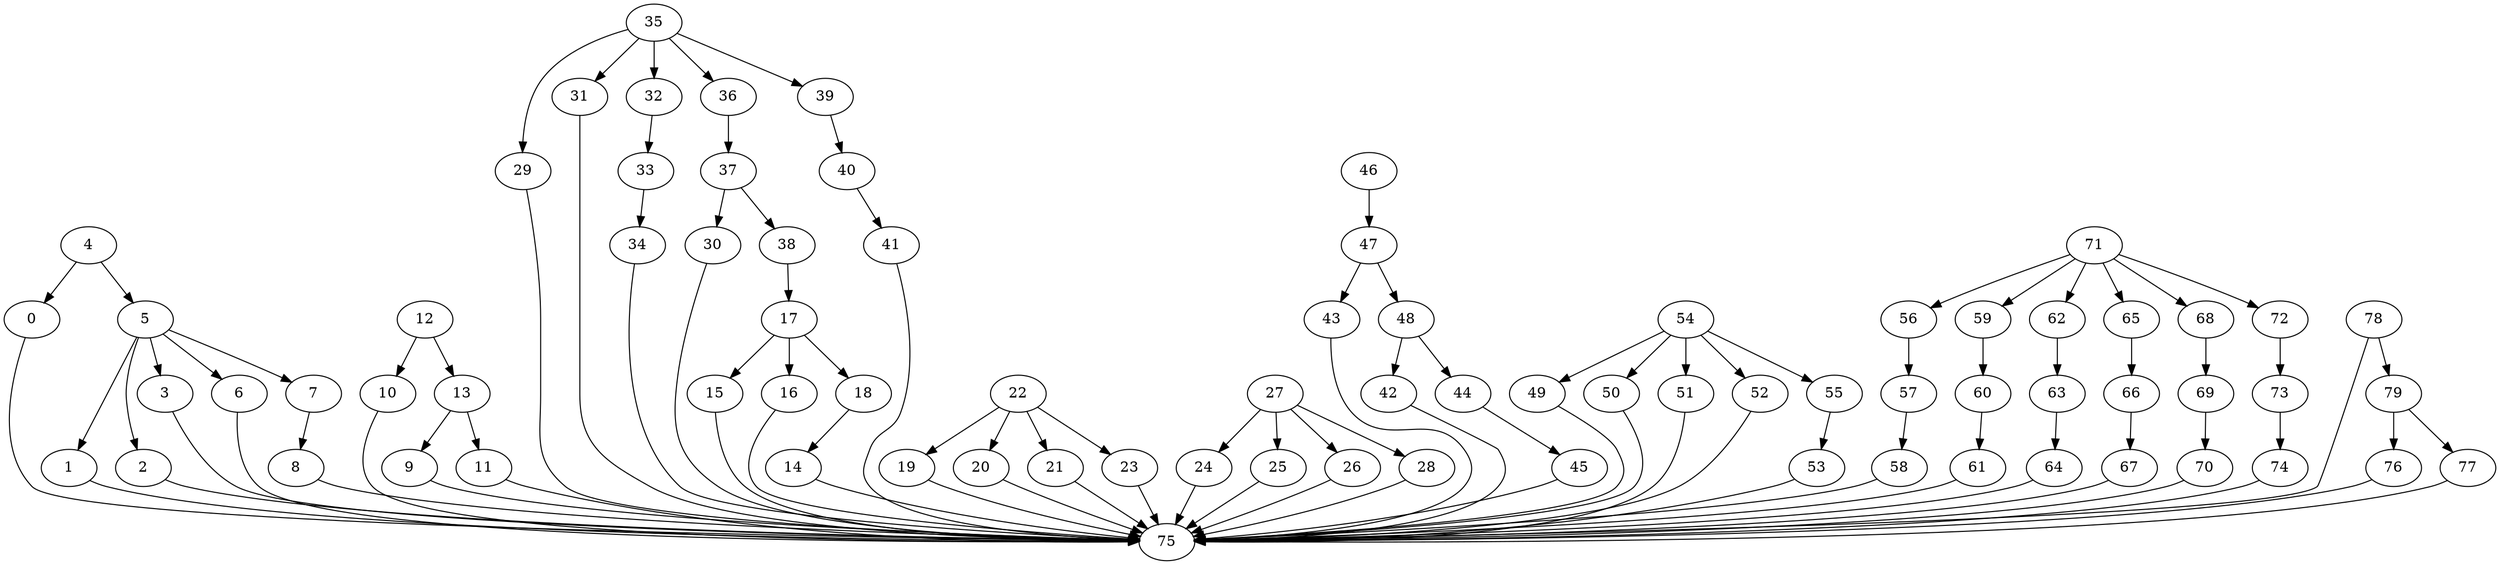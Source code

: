 strict digraph  {
0 [exec=160];
1 [exec=150];
2 [exec=180];
3 [exec=145];
4 [exec=189];
5 [exec=163];
6 [exec=178];
7 [exec=118];
8 [exec=59];
9 [exec=95];
10 [exec=133];
11 [exec=94];
12 [exec=84];
13 [exec=180];
14 [exec=119];
15 [exec=108];
16 [exec=77];
17 [exec=183];
18 [exec=84];
19 [exec=142];
20 [exec=94];
21 [exec=113];
22 [exec=56];
23 [exec=71];
24 [exec=183];
25 [exec=50];
26 [exec=148];
27 [exec=200];
28 [exec=61];
29 [exec=123];
30 [exec=136];
31 [exec=175];
32 [exec=57];
33 [exec=128];
34 [exec=164];
35 [exec=191];
36 [exec=61];
37 [exec=117];
38 [exec=152];
39 [exec=89];
40 [exec=171];
41 [exec=107];
42 [exec=174];
43 [exec=181];
44 [exec=133];
45 [exec=86];
46 [exec=137];
47 [exec=116];
48 [exec=117];
49 [exec=114];
50 [exec=58];
51 [exec=83];
52 [exec=91];
53 [exec=93];
54 [exec=74];
55 [exec=166];
56 [exec=115];
57 [exec=158];
58 [exec=121];
59 [exec=184];
60 [exec=51];
61 [exec=88];
62 [exec=59];
63 [exec=148];
64 [exec=154];
65 [exec=91];
66 [exec=78];
67 [exec=181];
68 [exec=72];
69 [exec=111];
70 [exec=76];
71 [exec=75];
72 [exec=55];
73 [exec=96];
74 [exec=109];
75 [exec=166];
76 [exec=129];
77 [exec=187];
78 [exec=147];
79 [exec=104];
0 -> 75  [comm=17];
1 -> 75  [comm=12];
2 -> 75  [comm=15];
3 -> 75  [comm=19];
4 -> 5  [comm=10];
4 -> 0  [comm=14];
5 -> 6  [comm=8];
5 -> 1  [comm=9];
5 -> 2  [comm=18];
5 -> 3  [comm=8];
5 -> 7  [comm=15];
6 -> 75  [comm=12];
7 -> 8  [comm=13];
8 -> 75  [comm=10];
9 -> 75  [comm=10];
10 -> 75  [comm=19];
11 -> 75  [comm=12];
12 -> 13  [comm=17];
12 -> 10  [comm=16];
13 -> 9  [comm=9];
13 -> 11  [comm=19];
14 -> 75  [comm=19];
15 -> 75  [comm=5];
16 -> 75  [comm=17];
17 -> 18  [comm=10];
17 -> 15  [comm=17];
17 -> 16  [comm=6];
18 -> 14  [comm=20];
19 -> 75  [comm=13];
20 -> 75  [comm=17];
21 -> 75  [comm=13];
22 -> 23  [comm=18];
22 -> 19  [comm=20];
22 -> 20  [comm=16];
22 -> 21  [comm=15];
23 -> 75  [comm=7];
24 -> 75  [comm=12];
25 -> 75  [comm=11];
26 -> 75  [comm=17];
27 -> 28  [comm=17];
27 -> 24  [comm=5];
27 -> 25  [comm=15];
27 -> 26  [comm=19];
28 -> 75  [comm=19];
29 -> 75  [comm=10];
30 -> 75  [comm=8];
31 -> 75  [comm=5];
32 -> 33  [comm=17];
33 -> 34  [comm=11];
34 -> 75  [comm=17];
35 -> 36  [comm=11];
35 -> 29  [comm=8];
35 -> 31  [comm=17];
35 -> 32  [comm=11];
35 -> 39  [comm=13];
36 -> 37  [comm=11];
37 -> 38  [comm=20];
37 -> 30  [comm=9];
38 -> 17  [comm=5];
39 -> 40  [comm=18];
40 -> 41  [comm=20];
41 -> 75  [comm=13];
42 -> 75  [comm=10];
43 -> 75  [comm=19];
44 -> 45  [comm=11];
45 -> 75  [comm=7];
46 -> 47  [comm=16];
47 -> 48  [comm=5];
47 -> 43  [comm=20];
48 -> 42  [comm=7];
48 -> 44  [comm=20];
49 -> 75  [comm=15];
50 -> 75  [comm=19];
51 -> 75  [comm=13];
52 -> 75  [comm=19];
53 -> 75  [comm=5];
54 -> 55  [comm=7];
54 -> 49  [comm=16];
54 -> 50  [comm=10];
54 -> 51  [comm=17];
54 -> 52  [comm=13];
55 -> 53  [comm=9];
56 -> 57  [comm=6];
57 -> 58  [comm=10];
58 -> 75  [comm=20];
59 -> 60  [comm=17];
60 -> 61  [comm=19];
61 -> 75  [comm=14];
62 -> 63  [comm=9];
63 -> 64  [comm=5];
64 -> 75  [comm=14];
65 -> 66  [comm=19];
66 -> 67  [comm=5];
67 -> 75  [comm=16];
68 -> 69  [comm=6];
69 -> 70  [comm=17];
70 -> 75  [comm=19];
71 -> 72  [comm=11];
71 -> 56  [comm=14];
71 -> 59  [comm=20];
71 -> 62  [comm=9];
71 -> 65  [comm=20];
71 -> 68  [comm=14];
72 -> 73  [comm=7];
73 -> 74  [comm=13];
74 -> 75  [comm=15];
76 -> 75  [comm=14];
77 -> 75  [comm=15];
78 -> 79  [comm=14];
78 -> 75  [comm=17];
79 -> 76  [comm=7];
79 -> 77  [comm=11];
}
